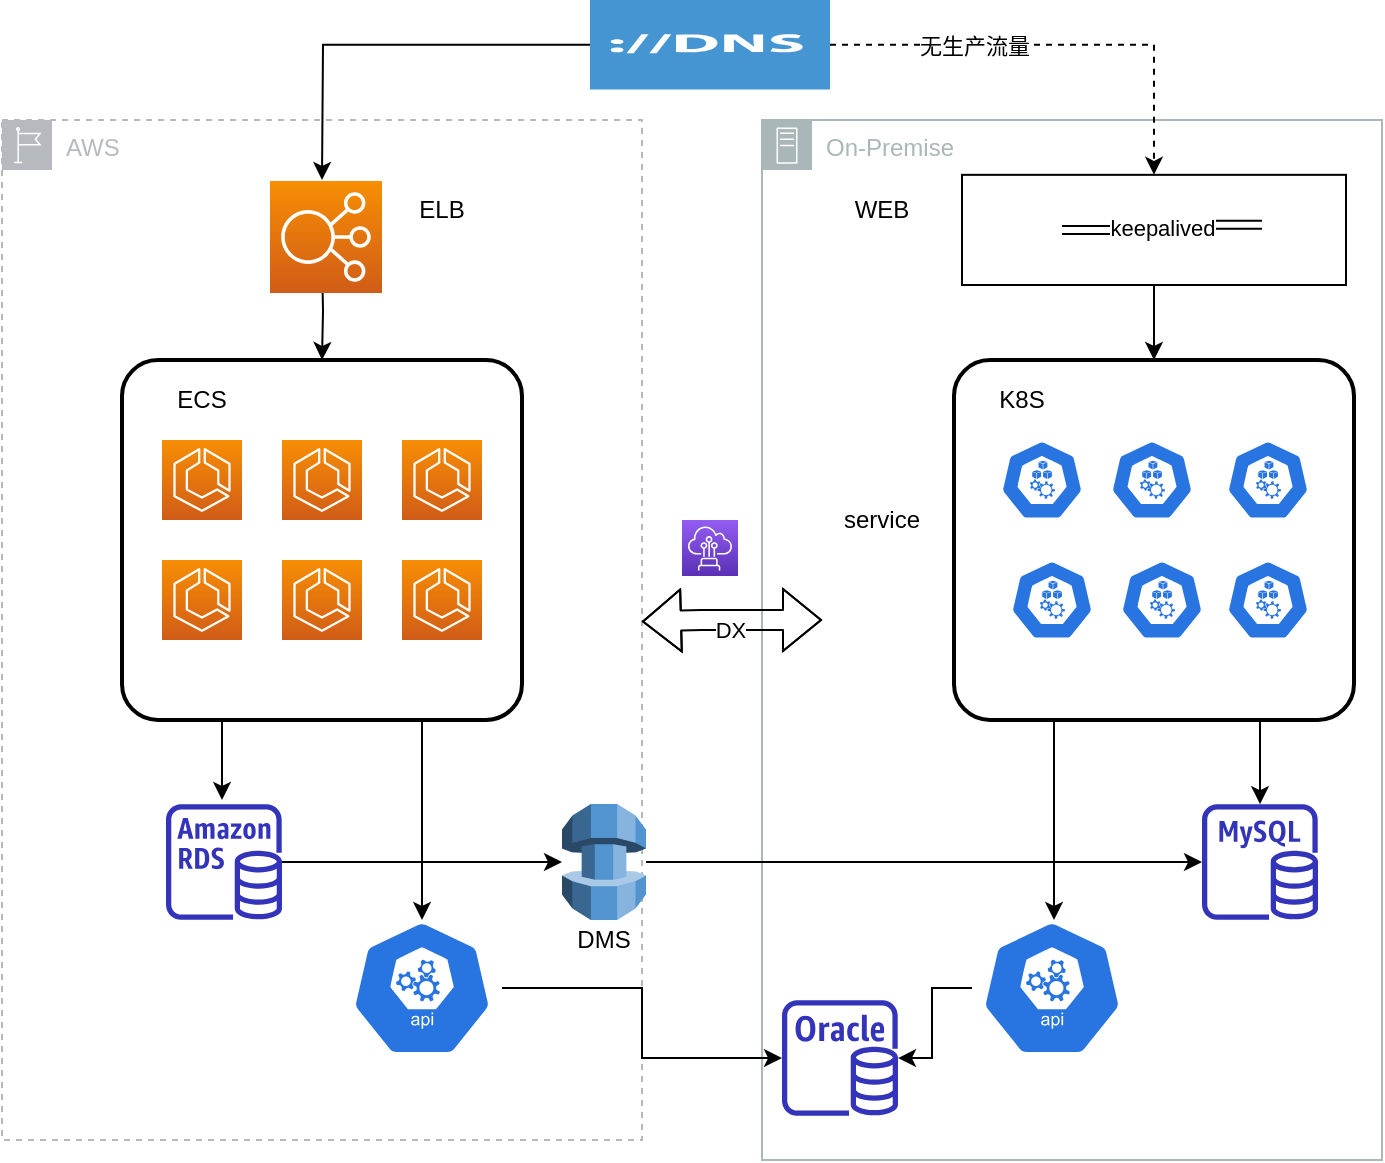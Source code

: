 <mxfile version="14.8.4" type="github">
  <diagram id="1RV4HltwWInhX89oyoip" name="Page-1">
    <mxGraphModel dx="700" dy="1612" grid="1" gridSize="10" guides="1" tooltips="1" connect="1" arrows="1" fold="1" page="1" pageScale="1" pageWidth="827" pageHeight="1169" math="0" shadow="0">
      <root>
        <mxCell id="0" />
        <mxCell id="1" parent="0" />
        <mxCell id="BmYtlWAo4eRuUHjMGVf8-81" value="On-Premise" style="outlineConnect=0;gradientColor=none;html=1;whiteSpace=wrap;fontSize=12;fontStyle=0;shape=mxgraph.aws4.group;grIcon=mxgraph.aws4.group_on_premise;strokeColor=#AAB7B8;fillColor=none;verticalAlign=top;align=left;spacingLeft=30;fontColor=#AAB7B8;dashed=0;" vertex="1" parent="1">
          <mxGeometry x="500" y="40" width="310" height="520" as="geometry" />
        </mxCell>
        <mxCell id="BmYtlWAo4eRuUHjMGVf8-68" style="edgeStyle=orthogonalEdgeStyle;rounded=0;orthogonalLoop=1;jettySize=auto;html=1;exitX=0.5;exitY=1;exitDx=0;exitDy=0;entryX=0.5;entryY=0;entryDx=0;entryDy=0;" edge="1" parent="1" source="BmYtlWAo4eRuUHjMGVf8-36" target="BmYtlWAo4eRuUHjMGVf8-39">
          <mxGeometry relative="1" as="geometry" />
        </mxCell>
        <mxCell id="BmYtlWAo4eRuUHjMGVf8-36" value="" style="rounded=0;whiteSpace=wrap;html=1;" vertex="1" parent="1">
          <mxGeometry x="600" y="67.42" width="192" height="55.08" as="geometry" />
        </mxCell>
        <mxCell id="BmYtlWAo4eRuUHjMGVf8-1" value="AWS" style="outlineConnect=0;gradientColor=none;html=1;whiteSpace=wrap;fontSize=12;fontStyle=0;shape=mxgraph.aws4.group;grIcon=mxgraph.aws4.group_region;strokeColor=#B6BABF;fillColor=none;verticalAlign=top;align=left;spacingLeft=30;fontColor=#B6BABF;dashed=1;" vertex="1" parent="1">
          <mxGeometry x="120" y="40" width="320" height="510" as="geometry" />
        </mxCell>
        <mxCell id="BmYtlWAo4eRuUHjMGVf8-11" style="edgeStyle=orthogonalEdgeStyle;rounded=0;orthogonalLoop=1;jettySize=auto;html=1;entryX=0.5;entryY=0;entryDx=0;entryDy=0;" edge="1" parent="1" target="BmYtlWAo4eRuUHjMGVf8-4">
          <mxGeometry relative="1" as="geometry">
            <mxPoint x="280" y="109.84" as="sourcePoint" />
          </mxGeometry>
        </mxCell>
        <mxCell id="BmYtlWAo4eRuUHjMGVf8-3" value="" style="points=[[0,0,0],[0.25,0,0],[0.5,0,0],[0.75,0,0],[1,0,0],[0,1,0],[0.25,1,0],[0.5,1,0],[0.75,1,0],[1,1,0],[0,0.25,0],[0,0.5,0],[0,0.75,0],[1,0.25,0],[1,0.5,0],[1,0.75,0]];outlineConnect=0;fontColor=#232F3E;gradientColor=#F78E04;gradientDirection=north;fillColor=#D05C17;strokeColor=#ffffff;dashed=0;verticalLabelPosition=bottom;verticalAlign=top;align=center;html=1;fontSize=12;fontStyle=0;aspect=fixed;shape=mxgraph.aws4.resourceIcon;resIcon=mxgraph.aws4.ecs;" vertex="1" parent="1">
          <mxGeometry x="200" y="200" width="40" height="40" as="geometry" />
        </mxCell>
        <mxCell id="BmYtlWAo4eRuUHjMGVf8-14" style="edgeStyle=orthogonalEdgeStyle;rounded=0;orthogonalLoop=1;jettySize=auto;html=1;exitX=0.25;exitY=1;exitDx=0;exitDy=0;entryX=0.5;entryY=0;entryDx=0;entryDy=0;" edge="1" parent="1" source="BmYtlWAo4eRuUHjMGVf8-4">
          <mxGeometry relative="1" as="geometry">
            <mxPoint x="230" y="380" as="targetPoint" />
          </mxGeometry>
        </mxCell>
        <mxCell id="BmYtlWAo4eRuUHjMGVf8-19" style="edgeStyle=orthogonalEdgeStyle;rounded=0;orthogonalLoop=1;jettySize=auto;html=1;exitX=0.75;exitY=1;exitDx=0;exitDy=0;entryX=0.5;entryY=0;entryDx=0;entryDy=0;entryPerimeter=0;" edge="1" parent="1" source="BmYtlWAo4eRuUHjMGVf8-4" target="BmYtlWAo4eRuUHjMGVf8-13">
          <mxGeometry relative="1" as="geometry" />
        </mxCell>
        <mxCell id="BmYtlWAo4eRuUHjMGVf8-4" value="" style="rounded=1;arcSize=10;dashed=0;fillColor=none;gradientColor=none;strokeWidth=2;" vertex="1" parent="1">
          <mxGeometry x="180" y="160" width="200" height="180" as="geometry" />
        </mxCell>
        <mxCell id="BmYtlWAo4eRuUHjMGVf8-6" value="" style="points=[[0,0,0],[0.25,0,0],[0.5,0,0],[0.75,0,0],[1,0,0],[0,1,0],[0.25,1,0],[0.5,1,0],[0.75,1,0],[1,1,0],[0,0.25,0],[0,0.5,0],[0,0.75,0],[1,0.25,0],[1,0.5,0],[1,0.75,0]];outlineConnect=0;fontColor=#232F3E;gradientColor=#F78E04;gradientDirection=north;fillColor=#D05C17;strokeColor=#ffffff;dashed=0;verticalLabelPosition=bottom;verticalAlign=top;align=center;html=1;fontSize=12;fontStyle=0;aspect=fixed;shape=mxgraph.aws4.resourceIcon;resIcon=mxgraph.aws4.ecs;" vertex="1" parent="1">
          <mxGeometry x="260" y="200" width="40" height="40" as="geometry" />
        </mxCell>
        <mxCell id="BmYtlWAo4eRuUHjMGVf8-7" value="" style="points=[[0,0,0],[0.25,0,0],[0.5,0,0],[0.75,0,0],[1,0,0],[0,1,0],[0.25,1,0],[0.5,1,0],[0.75,1,0],[1,1,0],[0,0.25,0],[0,0.5,0],[0,0.75,0],[1,0.25,0],[1,0.5,0],[1,0.75,0]];outlineConnect=0;fontColor=#232F3E;gradientColor=#F78E04;gradientDirection=north;fillColor=#D05C17;strokeColor=#ffffff;dashed=0;verticalLabelPosition=bottom;verticalAlign=top;align=center;html=1;fontSize=12;fontStyle=0;aspect=fixed;shape=mxgraph.aws4.resourceIcon;resIcon=mxgraph.aws4.ecs;" vertex="1" parent="1">
          <mxGeometry x="320" y="200" width="40" height="40" as="geometry" />
        </mxCell>
        <mxCell id="BmYtlWAo4eRuUHjMGVf8-8" value="" style="points=[[0,0,0],[0.25,0,0],[0.5,0,0],[0.75,0,0],[1,0,0],[0,1,0],[0.25,1,0],[0.5,1,0],[0.75,1,0],[1,1,0],[0,0.25,0],[0,0.5,0],[0,0.75,0],[1,0.25,0],[1,0.5,0],[1,0.75,0]];outlineConnect=0;fontColor=#232F3E;gradientColor=#F78E04;gradientDirection=north;fillColor=#D05C17;strokeColor=#ffffff;dashed=0;verticalLabelPosition=bottom;verticalAlign=top;align=center;html=1;fontSize=12;fontStyle=0;aspect=fixed;shape=mxgraph.aws4.resourceIcon;resIcon=mxgraph.aws4.ecs;" vertex="1" parent="1">
          <mxGeometry x="200" y="260" width="40" height="40" as="geometry" />
        </mxCell>
        <mxCell id="BmYtlWAo4eRuUHjMGVf8-9" value="" style="points=[[0,0,0],[0.25,0,0],[0.5,0,0],[0.75,0,0],[1,0,0],[0,1,0],[0.25,1,0],[0.5,1,0],[0.75,1,0],[1,1,0],[0,0.25,0],[0,0.5,0],[0,0.75,0],[1,0.25,0],[1,0.5,0],[1,0.75,0]];outlineConnect=0;fontColor=#232F3E;gradientColor=#F78E04;gradientDirection=north;fillColor=#D05C17;strokeColor=#ffffff;dashed=0;verticalLabelPosition=bottom;verticalAlign=top;align=center;html=1;fontSize=12;fontStyle=0;aspect=fixed;shape=mxgraph.aws4.resourceIcon;resIcon=mxgraph.aws4.ecs;" vertex="1" parent="1">
          <mxGeometry x="260" y="260" width="40" height="40" as="geometry" />
        </mxCell>
        <mxCell id="BmYtlWAo4eRuUHjMGVf8-10" value="" style="points=[[0,0,0],[0.25,0,0],[0.5,0,0],[0.75,0,0],[1,0,0],[0,1,0],[0.25,1,0],[0.5,1,0],[0.75,1,0],[1,1,0],[0,0.25,0],[0,0.5,0],[0,0.75,0],[1,0.25,0],[1,0.5,0],[1,0.75,0]];outlineConnect=0;fontColor=#232F3E;gradientColor=#F78E04;gradientDirection=north;fillColor=#D05C17;strokeColor=#ffffff;dashed=0;verticalLabelPosition=bottom;verticalAlign=top;align=center;html=1;fontSize=12;fontStyle=0;aspect=fixed;shape=mxgraph.aws4.resourceIcon;resIcon=mxgraph.aws4.ecs;" vertex="1" parent="1">
          <mxGeometry x="320" y="260" width="40" height="40" as="geometry" />
        </mxCell>
        <mxCell id="BmYtlWAo4eRuUHjMGVf8-61" style="edgeStyle=orthogonalEdgeStyle;rounded=0;orthogonalLoop=1;jettySize=auto;html=1;" edge="1" parent="1" source="BmYtlWAo4eRuUHjMGVf8-13" target="BmYtlWAo4eRuUHjMGVf8-28">
          <mxGeometry relative="1" as="geometry" />
        </mxCell>
        <mxCell id="BmYtlWAo4eRuUHjMGVf8-13" value="" style="html=1;dashed=0;whitespace=wrap;fillColor=#2875E2;strokeColor=#ffffff;points=[[0.005,0.63,0],[0.1,0.2,0],[0.9,0.2,0],[0.5,0,0],[0.995,0.63,0],[0.72,0.99,0],[0.5,1,0],[0.28,0.99,0]];shape=mxgraph.kubernetes.icon;prIcon=api" vertex="1" parent="1">
          <mxGeometry x="290" y="440" width="80" height="68" as="geometry" />
        </mxCell>
        <mxCell id="BmYtlWAo4eRuUHjMGVf8-54" style="edgeStyle=orthogonalEdgeStyle;rounded=0;orthogonalLoop=1;jettySize=auto;html=1;" edge="1" parent="1" source="BmYtlWAo4eRuUHjMGVf8-18" target="BmYtlWAo4eRuUHjMGVf8-50">
          <mxGeometry relative="1" as="geometry" />
        </mxCell>
        <mxCell id="BmYtlWAo4eRuUHjMGVf8-18" value="" style="outlineConnect=0;fontColor=#232F3E;gradientColor=none;fillColor=#3334B9;strokeColor=none;dashed=0;verticalLabelPosition=bottom;verticalAlign=top;align=center;html=1;fontSize=12;fontStyle=0;aspect=fixed;pointerEvents=1;shape=mxgraph.aws4.rds_instance;" vertex="1" parent="1">
          <mxGeometry x="202" y="382" width="58" height="58" as="geometry" />
        </mxCell>
        <mxCell id="BmYtlWAo4eRuUHjMGVf8-20" value="ELB" style="text;html=1;strokeColor=none;fillColor=none;align=center;verticalAlign=middle;whiteSpace=wrap;rounded=0;" vertex="1" parent="1">
          <mxGeometry x="320" y="74.92" width="40" height="20" as="geometry" />
        </mxCell>
        <mxCell id="BmYtlWAo4eRuUHjMGVf8-21" value="ECS" style="text;html=1;strokeColor=none;fillColor=none;align=center;verticalAlign=middle;whiteSpace=wrap;rounded=0;" vertex="1" parent="1">
          <mxGeometry x="200" y="170" width="40" height="20" as="geometry" />
        </mxCell>
        <mxCell id="BmYtlWAo4eRuUHjMGVf8-28" value="" style="outlineConnect=0;fontColor=#232F3E;gradientColor=none;fillColor=#3334B9;strokeColor=none;dashed=0;verticalLabelPosition=bottom;verticalAlign=top;align=center;html=1;fontSize=12;fontStyle=0;aspect=fixed;pointerEvents=1;shape=mxgraph.aws4.rds_oracle_instance;" vertex="1" parent="1">
          <mxGeometry x="510" y="480" width="58" height="58" as="geometry" />
        </mxCell>
        <mxCell id="BmYtlWAo4eRuUHjMGVf8-34" value="keepalived" style="edgeStyle=orthogonalEdgeStyle;rounded=0;orthogonalLoop=1;jettySize=auto;html=1;entryX=0;entryY=0.5;entryDx=0;entryDy=0;shape=link;" edge="1" parent="1" source="BmYtlWAo4eRuUHjMGVf8-32" target="BmYtlWAo4eRuUHjMGVf8-33">
          <mxGeometry relative="1" as="geometry" />
        </mxCell>
        <mxCell id="BmYtlWAo4eRuUHjMGVf8-32" value="" style="shape=image;html=1;verticalAlign=top;verticalLabelPosition=bottom;labelBackgroundColor=#ffffff;imageAspect=0;aspect=fixed;image=https://cdn4.iconfinder.com/data/icons/logos-brands-5/24/nginx-128.png" vertex="1" parent="1">
          <mxGeometry x="615" y="77.46" width="35" height="35" as="geometry" />
        </mxCell>
        <mxCell id="BmYtlWAo4eRuUHjMGVf8-33" value="" style="shape=image;html=1;verticalAlign=top;verticalLabelPosition=bottom;labelBackgroundColor=#ffffff;imageAspect=0;aspect=fixed;image=https://cdn4.iconfinder.com/data/icons/logos-brands-5/24/nginx-128.png" vertex="1" parent="1">
          <mxGeometry x="750" y="74.92" width="35" height="35" as="geometry" />
        </mxCell>
        <mxCell id="BmYtlWAo4eRuUHjMGVf8-38" value="WEB" style="text;html=1;strokeColor=none;fillColor=none;align=center;verticalAlign=middle;whiteSpace=wrap;rounded=0;" vertex="1" parent="1">
          <mxGeometry x="540" y="74.92" width="40" height="20" as="geometry" />
        </mxCell>
        <mxCell id="BmYtlWAo4eRuUHjMGVf8-55" style="edgeStyle=orthogonalEdgeStyle;rounded=0;orthogonalLoop=1;jettySize=auto;html=1;exitX=0.75;exitY=1;exitDx=0;exitDy=0;" edge="1" parent="1" source="BmYtlWAo4eRuUHjMGVf8-39" target="BmYtlWAo4eRuUHjMGVf8-49">
          <mxGeometry relative="1" as="geometry">
            <Array as="points">
              <mxPoint x="749" y="340" />
            </Array>
          </mxGeometry>
        </mxCell>
        <mxCell id="BmYtlWAo4eRuUHjMGVf8-58" style="edgeStyle=orthogonalEdgeStyle;rounded=0;orthogonalLoop=1;jettySize=auto;html=1;exitX=0.25;exitY=1;exitDx=0;exitDy=0;" edge="1" parent="1" source="BmYtlWAo4eRuUHjMGVf8-39">
          <mxGeometry relative="1" as="geometry">
            <mxPoint x="646" y="440" as="targetPoint" />
          </mxGeometry>
        </mxCell>
        <mxCell id="BmYtlWAo4eRuUHjMGVf8-39" value="" style="rounded=1;arcSize=10;dashed=0;fillColor=none;gradientColor=none;strokeWidth=2;" vertex="1" parent="1">
          <mxGeometry x="596" y="160" width="200" height="180" as="geometry" />
        </mxCell>
        <mxCell id="BmYtlWAo4eRuUHjMGVf8-40" value="K8S" style="text;html=1;strokeColor=none;fillColor=none;align=center;verticalAlign=middle;whiteSpace=wrap;rounded=0;" vertex="1" parent="1">
          <mxGeometry x="610" y="170" width="40" height="20" as="geometry" />
        </mxCell>
        <mxCell id="BmYtlWAo4eRuUHjMGVf8-41" value="" style="html=1;dashed=0;whitespace=wrap;fillColor=#2875E2;strokeColor=#ffffff;points=[[0.005,0.63,0],[0.1,0.2,0],[0.9,0.2,0],[0.5,0,0],[0.995,0.63,0],[0.72,0.99,0],[0.5,1,0],[0.28,0.99,0]];shape=mxgraph.kubernetes.icon;prIcon=node" vertex="1" parent="1">
          <mxGeometry x="615" y="200" width="50" height="40" as="geometry" />
        </mxCell>
        <mxCell id="BmYtlWAo4eRuUHjMGVf8-42" value="" style="html=1;dashed=0;whitespace=wrap;fillColor=#2875E2;strokeColor=#ffffff;points=[[0.005,0.63,0],[0.1,0.2,0],[0.9,0.2,0],[0.5,0,0],[0.995,0.63,0],[0.72,0.99,0],[0.5,1,0],[0.28,0.99,0]];shape=mxgraph.kubernetes.icon;prIcon=node" vertex="1" parent="1">
          <mxGeometry x="670" y="200" width="50" height="40" as="geometry" />
        </mxCell>
        <mxCell id="BmYtlWAo4eRuUHjMGVf8-43" value="" style="html=1;dashed=0;whitespace=wrap;fillColor=#2875E2;strokeColor=#ffffff;points=[[0.005,0.63,0],[0.1,0.2,0],[0.9,0.2,0],[0.5,0,0],[0.995,0.63,0],[0.72,0.99,0],[0.5,1,0],[0.28,0.99,0]];shape=mxgraph.kubernetes.icon;prIcon=node" vertex="1" parent="1">
          <mxGeometry x="728" y="200" width="50" height="40" as="geometry" />
        </mxCell>
        <mxCell id="BmYtlWAo4eRuUHjMGVf8-44" value="" style="html=1;dashed=0;whitespace=wrap;fillColor=#2875E2;strokeColor=#ffffff;points=[[0.005,0.63,0],[0.1,0.2,0],[0.9,0.2,0],[0.5,0,0],[0.995,0.63,0],[0.72,0.99,0],[0.5,1,0],[0.28,0.99,0]];shape=mxgraph.kubernetes.icon;prIcon=node" vertex="1" parent="1">
          <mxGeometry x="620" y="260" width="50" height="40" as="geometry" />
        </mxCell>
        <mxCell id="BmYtlWAo4eRuUHjMGVf8-45" value="" style="html=1;dashed=0;whitespace=wrap;fillColor=#2875E2;strokeColor=#ffffff;points=[[0.005,0.63,0],[0.1,0.2,0],[0.9,0.2,0],[0.5,0,0],[0.995,0.63,0],[0.72,0.99,0],[0.5,1,0],[0.28,0.99,0]];shape=mxgraph.kubernetes.icon;prIcon=node" vertex="1" parent="1">
          <mxGeometry x="675" y="260" width="50" height="40" as="geometry" />
        </mxCell>
        <mxCell id="BmYtlWAo4eRuUHjMGVf8-46" value="" style="html=1;dashed=0;whitespace=wrap;fillColor=#2875E2;strokeColor=#ffffff;points=[[0.005,0.63,0],[0.1,0.2,0],[0.9,0.2,0],[0.5,0,0],[0.995,0.63,0],[0.72,0.99,0],[0.5,1,0],[0.28,0.99,0]];shape=mxgraph.kubernetes.icon;prIcon=node" vertex="1" parent="1">
          <mxGeometry x="728" y="260" width="50" height="40" as="geometry" />
        </mxCell>
        <mxCell id="BmYtlWAo4eRuUHjMGVf8-48" value="service" style="text;html=1;strokeColor=none;fillColor=none;align=center;verticalAlign=middle;whiteSpace=wrap;rounded=0;" vertex="1" parent="1">
          <mxGeometry x="540" y="230" width="40" height="20" as="geometry" />
        </mxCell>
        <mxCell id="BmYtlWAo4eRuUHjMGVf8-49" value="" style="outlineConnect=0;fontColor=#232F3E;gradientColor=none;fillColor=#3334B9;strokeColor=none;dashed=0;verticalLabelPosition=bottom;verticalAlign=top;align=center;html=1;fontSize=12;fontStyle=0;aspect=fixed;pointerEvents=1;shape=mxgraph.aws4.rds_mysql_instance;" vertex="1" parent="1">
          <mxGeometry x="720" y="382" width="58" height="58" as="geometry" />
        </mxCell>
        <mxCell id="BmYtlWAo4eRuUHjMGVf8-53" style="edgeStyle=orthogonalEdgeStyle;rounded=0;orthogonalLoop=1;jettySize=auto;html=1;" edge="1" parent="1" source="BmYtlWAo4eRuUHjMGVf8-50" target="BmYtlWAo4eRuUHjMGVf8-49">
          <mxGeometry relative="1" as="geometry" />
        </mxCell>
        <mxCell id="BmYtlWAo4eRuUHjMGVf8-50" value="" style="outlineConnect=0;dashed=0;verticalLabelPosition=bottom;verticalAlign=top;align=center;html=1;shape=mxgraph.aws3.database_migration_service;fillColor=#5294CF;gradientColor=none;" vertex="1" parent="1">
          <mxGeometry x="400" y="382" width="42" height="58" as="geometry" />
        </mxCell>
        <mxCell id="BmYtlWAo4eRuUHjMGVf8-59" style="edgeStyle=orthogonalEdgeStyle;rounded=0;orthogonalLoop=1;jettySize=auto;html=1;" edge="1" parent="1" source="BmYtlWAo4eRuUHjMGVf8-56" target="BmYtlWAo4eRuUHjMGVf8-28">
          <mxGeometry relative="1" as="geometry" />
        </mxCell>
        <mxCell id="BmYtlWAo4eRuUHjMGVf8-56" value="" style="html=1;dashed=0;whitespace=wrap;fillColor=#2875E2;strokeColor=#ffffff;points=[[0.005,0.63,0],[0.1,0.2,0],[0.9,0.2,0],[0.5,0,0],[0.995,0.63,0],[0.72,0.99,0],[0.5,1,0],[0.28,0.99,0]];shape=mxgraph.kubernetes.icon;prIcon=api" vertex="1" parent="1">
          <mxGeometry x="605" y="440" width="80" height="68" as="geometry" />
        </mxCell>
        <mxCell id="BmYtlWAo4eRuUHjMGVf8-63" value="" style="points=[[0,0,0],[0.25,0,0],[0.5,0,0],[0.75,0,0],[1,0,0],[0,1,0],[0.25,1,0],[0.5,1,0],[0.75,1,0],[1,1,0],[0,0.25,0],[0,0.5,0],[0,0.75,0],[1,0.25,0],[1,0.5,0],[1,0.75,0]];outlineConnect=0;fontColor=#232F3E;gradientColor=#945DF2;gradientDirection=north;fillColor=#5A30B5;strokeColor=#ffffff;dashed=0;verticalLabelPosition=bottom;verticalAlign=top;align=center;html=1;fontSize=12;fontStyle=0;aspect=fixed;shape=mxgraph.aws4.resourceIcon;resIcon=mxgraph.aws4.direct_connect;" vertex="1" parent="1">
          <mxGeometry x="460" y="240" width="28" height="28" as="geometry" />
        </mxCell>
        <mxCell id="BmYtlWAo4eRuUHjMGVf8-65" style="edgeStyle=orthogonalEdgeStyle;rounded=0;orthogonalLoop=1;jettySize=auto;html=1;" edge="1" parent="1" source="BmYtlWAo4eRuUHjMGVf8-64">
          <mxGeometry relative="1" as="geometry">
            <mxPoint x="280" y="70" as="targetPoint" />
          </mxGeometry>
        </mxCell>
        <mxCell id="BmYtlWAo4eRuUHjMGVf8-77" style="edgeStyle=orthogonalEdgeStyle;rounded=0;orthogonalLoop=1;jettySize=auto;html=1;entryX=0.5;entryY=0;entryDx=0;entryDy=0;dashed=1;" edge="1" parent="1" source="BmYtlWAo4eRuUHjMGVf8-64" target="BmYtlWAo4eRuUHjMGVf8-36">
          <mxGeometry relative="1" as="geometry" />
        </mxCell>
        <mxCell id="BmYtlWAo4eRuUHjMGVf8-78" value="无生产流量" style="edgeLabel;html=1;align=center;verticalAlign=middle;resizable=0;points=[];" vertex="1" connectable="0" parent="BmYtlWAo4eRuUHjMGVf8-77">
          <mxGeometry x="-0.367" relative="1" as="geometry">
            <mxPoint as="offset" />
          </mxGeometry>
        </mxCell>
        <mxCell id="BmYtlWAo4eRuUHjMGVf8-64" value="" style="shadow=0;dashed=0;html=1;strokeColor=none;fillColor=#4495D1;labelPosition=center;verticalLabelPosition=bottom;verticalAlign=top;align=center;outlineConnect=0;shape=mxgraph.veeam.dns;" vertex="1" parent="1">
          <mxGeometry x="414" y="-20" width="120" height="44.8" as="geometry" />
        </mxCell>
        <mxCell id="BmYtlWAo4eRuUHjMGVf8-67" value="DMS" style="text;html=1;strokeColor=none;fillColor=none;align=center;verticalAlign=middle;whiteSpace=wrap;rounded=0;" vertex="1" parent="1">
          <mxGeometry x="401" y="440" width="40" height="20" as="geometry" />
        </mxCell>
        <mxCell id="BmYtlWAo4eRuUHjMGVf8-72" value="" style="points=[[0,0,0],[0.25,0,0],[0.5,0,0],[0.75,0,0],[1,0,0],[0,1,0],[0.25,1,0],[0.5,1,0],[0.75,1,0],[1,1,0],[0,0.25,0],[0,0.5,0],[0,0.75,0],[1,0.25,0],[1,0.5,0],[1,0.75,0]];outlineConnect=0;fontColor=#232F3E;gradientColor=#F78E04;gradientDirection=north;fillColor=#D05C17;strokeColor=#ffffff;dashed=0;verticalLabelPosition=bottom;verticalAlign=top;align=center;html=1;fontSize=12;fontStyle=0;aspect=fixed;shape=mxgraph.aws4.resourceIcon;resIcon=mxgraph.aws4.elastic_load_balancing;" vertex="1" parent="1">
          <mxGeometry x="254" y="70.5" width="56" height="56" as="geometry" />
        </mxCell>
        <mxCell id="BmYtlWAo4eRuUHjMGVf8-79" value="" style="shape=flexArrow;endArrow=classic;startArrow=classic;html=1;" edge="1" parent="1" source="BmYtlWAo4eRuUHjMGVf8-1">
          <mxGeometry width="100" height="100" relative="1" as="geometry">
            <mxPoint x="414" y="290" as="sourcePoint" />
            <mxPoint x="530" y="290" as="targetPoint" />
            <Array as="points">
              <mxPoint x="470" y="290" />
            </Array>
          </mxGeometry>
        </mxCell>
        <mxCell id="BmYtlWAo4eRuUHjMGVf8-80" value="DX" style="edgeLabel;html=1;align=center;verticalAlign=middle;resizable=0;points=[];" vertex="1" connectable="0" parent="BmYtlWAo4eRuUHjMGVf8-79">
          <mxGeometry x="-0.017" y="-5" relative="1" as="geometry">
            <mxPoint as="offset" />
          </mxGeometry>
        </mxCell>
      </root>
    </mxGraphModel>
  </diagram>
</mxfile>
